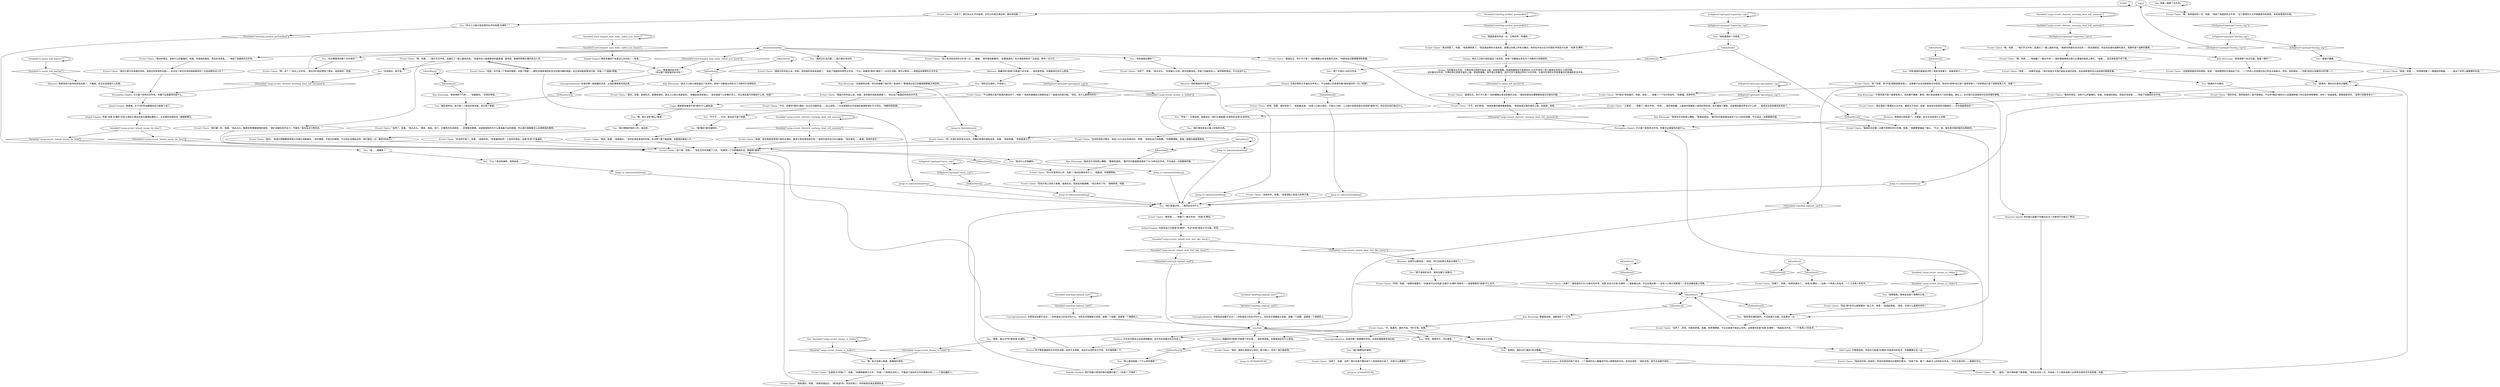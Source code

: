 # CONTAINERYARD / EVRART ME
# "You seem to know thing about me... Can I ask you about something?"
# ==================================================
digraph G {
	  0 [label="START"];
	  1 [label="input"];
	  2 [label="IsHighestCopotype(\"superstar_cop\")"];
	  3 [label="IsHighestCopotype(\"superstar_cop\")", shape=diamond];
	  4 [label="!(IsHighestCopotype(\"superstar_cop\"))", shape=diamond];
	  5 [label="Rhetoric: 我想他已经知道了。不要紧，反正也没造成什么伤害。"];
	  6 [label="Half Light: 不要相信他。你现在只知道*杜博阿*可能是你的名字。你需要确认这一点。"];
	  7 [label="Evrart Claire: “太棒了！我知道你们RCM喜欢叫外号。哈里‘龙舌兰日落’杜博阿——我能看出来。不过在我这里——还有人口统计局那里——你永远都会是小哈里。”"];
	  8 [label="Kim Kitsuragi: “我觉得那个有点可疑。能看一眼吗？”"];
	  9 [label="You: “我打算改变自己身上的很多东西。”"];
	  10 [label="Evrart Claire: “当然了，哈里。”他点点头。“罪恶，鲜血，死亡，灾难性的生命损失……所有那些事情。这就是我和你为什么要准备万全的原因，所以我们来聊聊怎么互相帮助的事吧。”"];
	  11 [label="Evrart Claire: “我知道的，哈里。”他笑的很灿烂。“我*知道*你。而且你放心，你的秘密在我这里很安全。”"];
	  12 [label="Variable[\"whirling.necktie_personified\"]"];
	  13 [label="Variable[\"whirling.necktie_personified\"]", shape=diamond];
	  14 [label="!(Variable[\"whirling.necktie_personified\"])", shape=diamond];
	  15 [label="Evrart Claire: “是的，我刚才就是这么说的。努力跟上，好吗？我们继续吧。”"];
	  16 [label="You: “是真的。我的记忆是有点模糊。”"];
	  17 [label="Jump to: [aboutmehubbing]"];
	  18 [label="Evrart Claire: “哦，哈里……”他偷瞄了一眼文件夹——就好像很难把注意力从里面的秘密上移开。“哇哦……这还真是很不得了呢。”"];
	  19 [label="You: “我*确实*喜欢迪斯科。”"];
	  20 [label="Evrart Claire: “胡说，哈里。”他摇摇头。“当你走进这里来的时候，你点燃了整个集装箱。你是我的黄金小子。”"];
	  21 [label="Evrart Claire: “哈里，有时候我觉得我们真的太相似，甚至让我觉得有些可怕！”他用手抱住自己的大脑袋。“我也喜欢……普通，寻常的音乐！”"];
	  22 [label="Rhetoric: 我猜消息已经传到他耳朵里了。不要紧，反正也没造成什么伤害。"];
	  23 [label="Evrart Claire: “曷城先生，你介不介意？”他的眼睛从来没有离开过你。“哈里有些问题需要得到答案。”"];
	  24 [label="You: “那上面说我是一个什么样的警察？”"];
	  25 [label="Evrart Claire: “你*肯定*有些疑问，哈里。来吧……”他做了一个勾引的动作。“别害羞。说来听听。”"];
	  26 [label="You: “家庭不重要。”"];
	  27 [label="Evrart Claire: “哦，哈里……”他打开文件夹，迅速扫了一眼上面的内容。“你是所有人能想象到的最普通、最传统、最喜欢照章办事的执法人员。”"];
	  28 [label="You: “我就是喜欢你这一点，艾弗拉特。你懂我。”"];
	  29 [label="Horrific Necktie: 我们的魅力把他的裤子都要吓掉了，*兄弟*！干得好！"];
	  30 [label="IsHighestCopotype(\"apocalypse_cop\")"];
	  31 [label="IsHighestCopotype(\"apocalypse_cop\")", shape=diamond];
	  32 [label="!(IsHighestCopotype(\"apocalypse_cop\"))", shape=diamond];
	  33 [label="You: “是真的。我的记忆*确实*有点模糊。”"];
	  34 [label="Evrart Claire: “而且*我*也可以接受跟你一起工作，哈里！”他竖起食指。“现在，还有什么能帮你的吗？”"];
	  35 [label="Evrart Claire: “啊……是的。”他冷漠地看了看周围。“我肯定总有一天，你会给一个小男孩或者小女孩带去很多欢乐和骄傲，哈里。”"];
	  36 [label="Jump to: [aboutmehubbing]"];
	  37 [label="IsKimHere()"];
	  38 [label="IsKimHere()", shape=diamond];
	  39 [label="!(IsKimHere())", shape=diamond];
	  40 [label="Variable[\"cargo.evrart_rhetoric_warning_dont_tell_amnesia\"]"];
	  41 [label="Variable[\"cargo.evrart_rhetoric_warning_dont_tell_amnesia\"]", shape=diamond];
	  42 [label="!(Variable[\"cargo.evrart_rhetoric_warning_dont_tell_amnesia\"])", shape=diamond];
	  43 [label="Evrart Claire: “这就是我喜欢你的原因，哈里！”他用肥胖的手指指向了你。“一个好男人应该明白自己的优点和缺点，而你，我的朋友……你是*有史以来最伟大的*那一个。”"];
	  44 [label="Evrart Claire: “恐怕只有工会的人能看，曷城先生。我肯定你能理解。”他又转向了你。“请继续吧，哈里。”"];
	  45 [label="Jump to: [aboutmehubbing]"];
	  46 [label="You: “不不不……不对。我肯定不是个明星。”"];
	  47 [label="Conceptualization: 言语仿佛一条甜蜜的河流，从他的嘴唇里流淌出来。"];
	  48 [label="Evrart Claire: “我的天啦，居然是真的！我不想相信，不过你*确实*是科幻小说里那种患了失忆症的神奇警察，对吗？”他耸耸肩，表情很是惊讶。“这种几率能有多少？”"];
	  49 [label="Evrart Claire: “别傻了，哈里。”他笑的更欢了。“哈里·杜博阿——这是一个真男人的名字。一个工会男人的名字。”"];
	  50 [label="Kim Kitsuragi: “不管你是不是个居家型男人，现在都不重要，警官。我们来这里是为了别的理由。事实上，也许我们应该继续讨论凶杀案的事情。”"];
	  51 [label="You: “我想我是。我肯定会是个很棒的父亲。”"];
	  52 [label="Drama: 当你看向文件夹，艾弗拉特立即把手盖在上面，轻轻抚摸着。他是想掩饰这不是真的RCM文件夹吗？那上面肯定没有RCM的印章。\n当你看向文件夹，艾弗拉特立即把手盖在上面，轻轻抚摸着。他不想让你看见，因为它并不是真正的RCM文件夹。只是你在他的文件柜里看见的普通棕色文件夹。"];
	  53 [label="Evrart Claire: “不过我刚才是不是真的唬住你了，哈里？”他笑的就像自己刚刚完成了一起成功的恶作剧。“现在，有什么能帮你的吗？”"];
	  54 [label="You: “他知道我的一切信息。”"];
	  55 [label="Evrart Claire: “哈里，你不是一个简单的警察，你是个明星！一颗在灰暗单调的执法天空里闪耀的明星，远比其他星星更加闪亮。你是一个*超级*明星。”"];
	  56 [label="You: “喂，我才没有*那么*普通！”"];
	  57 [label="Inland Empire: 很遗憾。关于*你*的谜题暂时还只能是个谜了。"];
	  58 [label="Jump to: [IsKimHere()]"];
	  59 [label="Variable[\"tc.name_full_harrier\"]"];
	  60 [label="Variable[\"tc.name_full_harrier\"]", shape=diamond];
	  61 [label="!(Variable[\"tc.name_full_harrier\"])", shape=diamond];
	  62 [label="You: “那个不是RCM的文件夹。”"];
	  63 [label="Kim Kitsuragi: “我肯定并没有那么糟糕，”警督低语到。“最坏的可能就是他拿到了RCM的旧档案，不过连这一点我都很怀疑。”"];
	  64 [label="You: “确实很夸张。我不是一个疯狂的预言家。我只是个警察。”"];
	  65 [label="Rhetoric: 隐藏你的*困惑*可能是个好主意……我的意思是，先看看他在玩什么把戏。"];
	  66 [label="You: “我觉得杜博阿是的，不过哈里不太像。应该更长一点。”"];
	  67 [label="Jump to: [aboutmehubbing]"];
	  68 [label="Drama: 艾弗拉特的大手盖在文件夹上，不过他脸上的表情写着*我知道你的一切，哈里*。"];
	  69 [label="Evrart Claire: “好吧，哈里，被你抓到了，”他笑着说道。“这是人口统计局的，不是RCM的。人口统计局那些家伙当然是*腐败*的。你应该对他们做点什么。”"];
	  70 [label="Drama: 他从人口统计局知道这个名字的，其他一切都是从您在马丁内斯的行动得知的。"];
	  71 [label="Inland Empire: 写着“哈里·杜博阿”的巨大霓虹灯悬挂在库瓦桑德起重机上，从这里到加姆洛克一路都能看见。"];
	  72 [label="You: “所以人口统计局说我的名字叫哈里·杜博阿？”"];
	  73 [label="Variable[\"yard.hanged_man_body_called_you_harry\"]"];
	  74 [label="Variable[\"yard.hanged_man_body_called_you_harry\"]", shape=diamond];
	  75 [label="!(Variable[\"yard.hanged_man_body_called_you_harry\"])", shape=diamond];
	  76 [label="You: “你知道我的家庭状况吗？我有没有妻子，或者是孩子……？”"];
	  77 [label="Kim Kitsuragi: “你是想告诉我，你已经掌握了我们的一些资料？”警督透过自己的眼镜观察着艾弗拉特。"];
	  78 [label="Conceptualization: 言语仿佛一条甜蜜的河流，从他的嘴唇里流淌出来。"];
	  79 [label="You: “那不是我的名字，我叫拉斐尔·库斯托。”"];
	  80 [label="IsKimHere()"];
	  81 [label="IsKimHere()", shape=diamond];
	  82 [label="!(IsKimHere())", shape=diamond];
	  83 [label="Evrart Claire: “这个嘛，哈里……”他在文件夹里翻了几页。“如果用一个词来概括的话，那就是*谦卑*。”"];
	  84 [label="Reaction Speed: 他可能只是基于你最近在马丁内斯的行为做出了猜测。"];
	  85 [label="Evrart Claire: “不不。别打断他。”他用责备的眼神看着警督。“我和哈里正聊的很开心呢。你继续，哈里。”"];
	  86 [label="Volition: 问太多问题会让你显得很脆弱。也许你应该集中在文件夹上。"];
	  87 [label="You: “我真的不太喜欢。”"];
	  88 [label="Jump to: [aboutmehubbing]"];
	  89 [label="Evrart Claire: “呃，在我们的所有互动中，你确实表现的很有自信，哈里。”他轻笑着。“你是条真汉子。”"];
	  90 [label="IsKimHere()"];
	  91 [label="IsKimHere()", shape=diamond];
	  92 [label="!(IsKimHere())", shape=diamond];
	  93 [label="You: “我的记忆没问题——我只是在测试你。”"];
	  94 [label="You: 再看一眼那个文件夹。"];
	  95 [label="You: Variable[\"cargo.evrart_drama_rc_folder\"]"];
	  96 [label="Variable[\"cargo.evrart_drama_rc_folder\"]", shape=diamond];
	  97 [label="!(Variable[\"cargo.evrart_drama_rc_folder\"])", shape=diamond];
	  98 [label="Evrart Claire: “不。我真的，真的不是。*你*才是，哈里。”"];
	  99 [label="Evrart Claire: “曷城先生好像一点都不同情你失忆的事，哈里。”他朝警督皱起了眉头。“不过，我，很乐意尽我所能的去帮助你。”"];
	  100 [label="Evrart Claire: “哈里……”他柔声说道。“我只知道关乎我们彼此友谊的信息。而且我希望你可以自由地问我那些事。”"];
	  101 [label="IsKimHere()"];
	  102 [label="IsKimHere()", shape=diamond];
	  103 [label="!(IsKimHere())", shape=diamond];
	  104 [label="You: “我……很谦卑？”"];
	  105 [label="Inland Empire: 在米诺瓦的某个地方，一个美丽的女人看着地平线上那明亮的闪光，自言自语到：“我的天啦，我不应该离开他的……”"];
	  106 [label="Evrart Claire: “我向你保证，没有什么好羞愧的，哈里。你是我的朋友，而且好消息是……”他拍了拍面前的文件夹。"];
	  107 [label="You: “我们聊聊别的事吧。”"];
	  108 [label="Variable[\"cargo.evrart_rhetoric_warning_dont_tell_amnesia\"]"];
	  109 [label="Variable[\"cargo.evrart_rhetoric_warning_dont_tell_amnesia\"]", shape=diamond];
	  110 [label="!(Variable[\"cargo.evrart_rhetoric_warning_dont_tell_amnesia\"])", shape=diamond];
	  111 [label="Jump to: [aboutmehubbing]"];
	  112 [label="IsKimHere()"];
	  113 [label="IsKimHere()", shape=diamond];
	  114 [label="!(IsKimHere())", shape=diamond];
	  115 [label="You: “我没什么好隐藏的。”"];
	  116 [label="You: “什么？我没有谦卑。我很自信。”"];
	  117 [label="Evrart Claire: “是的。”他透过把眼睛放得很大的镜片观察着你。“你好像是。大部分时候是。不过现在没理由这样。我们放松一点。做回*你自己*。”"];
	  118 [label="Evrart Claire: “我们都一样，哈里。”他点点头，眼里有种惺惺相惜的感觉。“我们全都在拼尽全力，不是吗？我也会全力帮你的。”"];
	  119 [label="You: “喂，我才没那么普通，看看我的领带。”"];
	  120 [label="Variable[\"cargo.evrart_drama_rc_folder\"]"];
	  121 [label="Variable[\"cargo.evrart_drama_rc_folder\"]", shape=diamond];
	  122 [label="!(Variable[\"cargo.evrart_drama_rc_folder\"])", shape=diamond];
	  123 [label="IsHighestCopotype(\"sorry_cop\")"];
	  124 [label="IsHighestCopotype(\"sorry_cop\")", shape=diamond];
	  125 [label="!(IsHighestCopotype(\"sorry_cop\"))", shape=diamond];
	  126 [label="Evrart Claire: “街上有消息说你的记忆有一点……模糊。”他怀疑地看着你。“如果是真的，也许我能帮到你？比如说，帮你一点小忙。”"];
	  127 [label="You: “我们直接点吧……我的全名叫什么？”"];
	  128 [label="aboutmehubbing"];
	  129 [label="Rhetoric: 这就可以翻译成：“哈哈，你们这些家伙真是太腐败了。”"];
	  130 [label="Variable[\"whirling.raphael_said\"]"];
	  131 [label="Variable[\"whirling.raphael_said\"]", shape=diamond];
	  132 [label="!(Variable[\"whirling.raphael_said\"])", shape=diamond];
	  133 [label="Variable[\"whirling.raphael_said\"]"];
	  134 [label="Variable[\"whirling.raphael_said\"]", shape=diamond];
	  135 [label="!(Variable[\"whirling.raphael_said\"])", shape=diamond];
	  136 [label="You: “你说得对，我不是。”"];
	  137 [label="You: “我只想做好我的工作，就这样。”"];
	  138 [label="Evrart Claire: “你当然不是了，哈里，”他感叹到。“你是最特别的！工会的好朋友。这是*非常*不普通的。”"];
	  139 [label="Jump to: [aboutmehubbing]"];
	  140 [label="IsKimHere()"];
	  141 [label="IsKimHere()", shape=diamond];
	  142 [label="!(IsKimHere())", shape=diamond];
	  143 [label="Kim Kitsuragi: “我肯定并没有那么糟糕，”警督低语到。“最坏的可能就是他拿到了RCM的旧文件夹，不过连这一点我都很怀疑。”"];
	  144 [label="Evrart Claire: “上面说……”他看了一眼文件夹。“哎呀……真的很有趣。上面说你更像是个疯狂的预言家，而不像是个警察。总是嘀咕着世界末日什么的……我肯定这些故事有些夸张了。”"];
	  145 [label="Evrart Claire: “我当然是了，哈里。”他狡猾地笑了。“而且我会帮你大放异彩。我要让你登上所有大舞台。你的名字会以巨大的霓虹字母显示出来：‘哈里·杜博阿’。”"];
	  146 [label="Evrart Claire: “在你的改变过程中，我会100%站在你身后的，哈里。”他伸出自己的胳膊。“你需要理解，我唯一想做的就是帮助你。”"];
	  147 [label="IsHighestCopotype(\"boring_cop\")"];
	  148 [label="IsHighestCopotype(\"boring_cop\")", shape=diamond];
	  149 [label="!(IsHighestCopotype(\"boring_cop\"))", shape=diamond];
	  150 [label="Evrart Claire: “哦，我知道你的一切，哈里。”他拍了拍面前的文件夹。“这个厚厚的大文件里都是你的信息。非常有意思的东西。”"];
	  151 [label="Evrart Claire: “很高兴听你这么说，哈里。显然我的消息来源错了。”他又拍了拍面前的棕色文件夹。"];
	  152 [label="Rhetoric: 隐藏你的*困惑*可能是个好主意……我的意思是，先看看他在玩什么把戏。"];
	  153 [label="Perception (Sight): 它只是个棕色的文件夹。你看不出里面写的是什么。"];
	  154 [label="Conceptualization: 你感觉这些都不太对——你知道自己的名字叫什么。你的名字很精致又世故。就像一个伯爵。或者是一个美丽的人。"];
	  155 [label="Variable[\"cargo.evrart_inland_dont_feel_like_harry\"]"];
	  156 [label="Variable[\"cargo.evrart_inland_dont_feel_like_harry\"]", shape=diamond];
	  157 [label="!(Variable[\"cargo.evrart_inland_dont_feel_like_harry\"])", shape=diamond];
	  158 [label="reaction"];
	  159 [label="You: “好吧，我喜欢它，可以接受。”"];
	  160 [label="You: “夸张？！艾弗拉特，就是现在！我们正面临着*灾难性的全球*生命损失。”"];
	  161 [label="Evrart Claire: “我这里有个厚厚的大文件夹，都是关于你的，哈里。我肯定你有很多问题想问——也许我能帮到你？”"];
	  162 [label="You: “你从哪里弄到那个文件夹的？”"];
	  163 [label="Evrart Claire: “说来听听，哈里。”他深深陷入到自己的椅子里。"];
	  164 [label="Evrart Claire: “曷城先生，你介不介意？”他的眼睛从来没有离开过你。“我和哈里现在要聊聊他遗忘的身份问题。”"];
	  165 [label="Conceptualization: 你感觉这些都不太对——你知道自己的名字叫什么。你的名字很精致又世故。就像一个伯爵。或者是一个美丽的人。"];
	  166 [label="You: “我叫龙舌兰日落。”"];
	  167 [label="Kim Kitsuragi: 警督捂住脸，清晰地叹了一口气。"];
	  168 [label="Jump to: [EVRARTHUB]"];
	  169 [label="Variable[\"cargo.evrart_inland_neone_du_bois\"]"];
	  170 [label="Variable[\"cargo.evrart_inland_neone_du_bois\"]", shape=diamond];
	  171 [label="!(Variable[\"cargo.evrart_inland_neone_du_bois\"])", shape=diamond];
	  172 [label="Evrart Claire: “啊，这个？”他合上文件夹。“我在你们组织里有个朋友，他给我的，哈里。”"];
	  173 [label="Evrart Claire: “很高兴听你这么说，哈里。显然我的消息来源错了。”他拍了拍面前的棕色文件夹。“不过，如果你*真的*遇到了一点记忆问题，我可以帮你——用我这本厚厚的大文件夹。”"];
	  174 [label="Inland Empire: 你感觉自己可能是*杜博阿*，不过*哈里*感觉又不太像。奇怪。"];
	  175 [label="Evrart Claire: “好吧，哈里。”他朝你摆摆手。“你甚至可以叫哈里·拉斐尔·杜博阿·库斯托——或者随便你*选择*什么名字。”"];
	  176 [label="IsKimHere()"];
	  177 [label="IsKimHere()", shape=diamond];
	  178 [label="!(IsKimHere())", shape=diamond];
	  179 [label="Evrart Claire: “这就有点*时髦*了，哈里。”他摩擦着两只大手。“你是一个鲜艳生动的人，不像这个虚伪的文件夹里暗示的——一个很无趣的人。”"];
	  180 [label="Logic: 那就意味着他不是*真的*什么都知道。"];
	  181 [label="Evrart Claire: “不过，如果你*真的*遇到一点记忆问题的话——这么说吧，一大本厚厚的文件夹确实能帮助填补不少空白。”他朝你眨眨眼。"];
	  182 [label="Perception (Sight): 它只是个棕色的文件夹。你看不出里面写的是什么。"];
	  183 [label="Evrart Claire: “当然了，哈里。”他点点头。“你隶属41分局，家住加姆洛克。你是个加姆洛克人。虽然离家很远，不过也没什么。”"];
	  184 [label="You: “你知道我住哪吗？”"];
	  185 [label="Evrart Claire: “当然了，我们先从礼节开始吧。你可以叫我艾弗拉特，我叫你哈里！”"];
	  186 [label="You: “那是我的名字吗？”\n“所以那个真是我的名字吗？”"];
	  187 [label="Evrart Claire: “我向你保证，没有什么好羞愧的，哈里。你是我的朋友，而且好消息是……”他拍了拍面前的文件夹。"];
	  188 [label="Evrart Claire: “我肯定你有一些担忧，而且你觉得我也许能帮忙解决，”他停下来，看了一眼桌子上的棕色文件夹。“你也许是对的——我确实可以。”"];
	  189 [label="Kim Kitsuragi: “他从人口统计局知道这个名字的，其他一切都是从你在马丁内斯的行动得知的。”"];
	  190 [label="Evrart Claire: “所以你觉得怎么样，哈里？”他向后靠在椅子上。“我推测，你需要帮助。”"];
	  191 [label="Evrart Claire: “哦，哈里……”他打开文件夹，迅速扫了一眼上面的内容。“看来你很喜欢派对狂欢——而且很疯狂。而且你还喜欢迪斯科音乐。我猜你是个迪斯科警察。”"];
	  192 [label="Evrart Claire: “我的大厚文件夹随时待命。我肯定你有很多问题——也许这个厚文件夹和我能帮到你？比如说帮你点小忙？”"];
	  193 [label="Jump to: [aboutmehubbing]"];
	  194 [label="Jump to: [EVRARTHUB]"];
	  195 [label="You: “等等，我以为*你*是哈里·杜博阿。”"];
	  196 [label="Rhetoric: 他好像真的不知道了。"];
	  197 [label="Evrart Claire: “是的，没错，曷城先生，就像我说的，是从人口统计局拿到的。”他看起来有些恼火。“其实我是个公务繁忙的人，所以我还能为你做些什么呢，哈里？”"];
	  198 [label="Kim Kitsuragi: “我觉得那个几率……”他看着你。“非常非常低。”"];
	  199 [label="You: “我的记忆很好。不用担心。”"];
	  200 [label="Inland Empire: 那具吊着的尸体是这么叫你的——哈里。"];
	  201 [label="Evrart Claire: “是哈里……”他瞥了一眼文件夹。“哈里·杜博阿。”"];
	  202 [label="Evrart Claire: “家？哈里，你*不是*那种居家型男人。这里看不出任何家庭有关的信息。除非你*觉得*自己是个居家型男人？你觉得自己是个居家型男人吗，哈里？”"];
	  203 [label="Evrart Claire: “当然了，哈里，当然！我们还是不要纠结个人信息和失忆症了。你有什么需要吗？”"];
	  204 [label="Evrart Claire: “当然了，好吧。你是哈罗德。哈曼。哈罗德蒙斯。不过记录里不是这么写的。记录里写的是‘哈里·杜博阿’。”他拍拍文件夹。“一个*真男人*的名字。”"];
	  205 [label="IsKimHere()"];
	  206 [label="IsKimHere()", shape=diamond];
	  207 [label="!(IsKimHere())", shape=diamond];
	  208 [label="Evrart Claire: “家庭，哈里……”他深情地瞥了一眼面前的相框。“……是这个世界上最重要的东西。”"];
	  209 [label="Drama: 先不要直接跳到文件夹的话题。这样不太明智，会显示出您的坐立不安。先仔细观察一下。"];
	  0 -> 0
	  1 -> 185
	  1 -> 150
	  2 -> 2
	  2 -> 3
	  3 -> 54
	  4 -> 191
	  5 -> 153
	  6 -> 188
	  7 -> 176
	  8 -> 43
	  9 -> 146
	  10 -> 83
	  11 -> 83
	  12 -> 12
	  12 -> 13
	  13 -> 28
	  14 -> 83
	  15 -> 168
	  16 -> 187
	  17 -> 127
	  18 -> 100
	  19 -> 20
	  20 -> 83
	  21 -> 83
	  22 -> 182
	  23 -> 85
	  24 -> 29
	  25 -> 85
	  26 -> 208
	  27 -> 136
	  27 -> 118
	  27 -> 55
	  28 -> 145
	  29 -> 83
	  30 -> 30
	  30 -> 31
	  31 -> 144
	  32 -> 122
	  33 -> 105
	  34 -> 66
	  35 -> 16
	  36 -> 127
	  37 -> 37
	  37 -> 38
	  38 -> 198
	  39 -> 64
	  40 -> 40
	  40 -> 41
	  41 -> 21
	  42 -> 182
	  43 -> 16
	  44 -> 139
	  45 -> 127
	  46 -> 19
	  47 -> 39
	  48 -> 36
	  49 -> 176
	  50 -> 84
	  51 -> 34
	  52 -> 61
	  53 -> 180
	  54 -> 140
	  55 -> 27
	  55 -> 45
	  56 -> 137
	  57 -> 71
	  58 -> 89
	  59 -> 59
	  59 -> 60
	  60 -> 22
	  61 -> 164
	  62 -> 68
	  63 -> 99
	  64 -> 10
	  65 -> 92
	  65 -> 15
	  66 -> 204
	  67 -> 127
	  68 -> 114
	  68 -> 53
	  69 -> 111
	  70 -> 52
	  71 -> 169
	  72 -> 14
	  73 -> 73
	  73 -> 74
	  74 -> 200
	  75 -> 186
	  76 -> 202
	  77 -> 58
	  78 -> 107
	  79 -> 175
	  80 -> 80
	  80 -> 81
	  81 -> 7
	  82 -> 139
	  83 -> 115
	  83 -> 103
	  84 -> 35
	  85 -> 110
	  86 -> 209
	  87 -> 48
	  88 -> 127
	  89 -> 83
	  90 -> 90
	  90 -> 91
	  91 -> 76
	  92 -> 24
	  93 -> 173
	  94 -> 94
	  95 -> 96
	  95 -> 95
	  96 -> 119
	  97 -> 119
	  98 -> 65
	  98 -> 166
	  98 -> 78
	  98 -> 86
	  98 -> 159
	  99 -> 66
	  100 -> 87
	  101 -> 101
	  101 -> 102
	  102 -> 143
	  103 -> 190
	  104 -> 116
	  105 -> 35
	  106 -> 192
	  107 -> 203
	  108 -> 108
	  108 -> 109
	  109 -> 4
	  110 -> 153
	  111 -> 127
	  112 -> 112
	  112 -> 113
	  113 -> 189
	  114 -> 69
	  115 -> 17
	  116 -> 88
	  117 -> 83
	  118 -> 83
	  119 -> 179
	  120 -> 120
	  120 -> 121
	  121 -> 51
	  122 -> 67
	  123 -> 123
	  123 -> 124
	  124 -> 82
	  125 -> 147
	  126 -> 152
	  127 -> 201
	  128 -> 162
	  128 -> 106
	  128 -> 75
	  128 -> 23
	  128 -> 184
	  128 -> 93
	  128 -> 126
	  129 -> 79
	  130 -> 130
	  130 -> 131
	  131 -> 154
	  132 -> 158
	  133 -> 133
	  133 -> 134
	  134 -> 165
	  135 -> 158
	  136 -> 42
	  137 -> 117
	  138 -> 83
	  139 -> 127
	  140 -> 141
	  140 -> 142
	  141 -> 62
	  142 -> 99
	  143 -> 190
	  144 -> 160
	  144 -> 63
	  145 -> 70
	  146 -> 83
	  147 -> 148
	  147 -> 149
	  148 -> 26
	  149 -> 1
	  150 -> 125
	  151 -> 181
	  152 -> 32
	  152 -> 199
	  153 -> 89
	  154 -> 158
	  155 -> 156
	  155 -> 157
	  156 -> 132
	  157 -> 129
	  158 -> 65
	  158 -> 195
	  158 -> 166
	  158 -> 78
	  158 -> 86
	  158 -> 159
	  159 -> 33
	  160 -> 9
	  161 -> 5
	  162 -> 172
	  163 -> 127
	  164 -> 85
	  165 -> 158
	  166 -> 6
	  167 -> 98
	  169 -> 170
	  169 -> 171
	  170 -> 104
	  171 -> 83
	  172 -> 128
	  173 -> 77
	  174 -> 155
	  175 -> 176
	  176 -> 177
	  176 -> 178
	  177 -> 167
	  178 -> 66
	  179 -> 11
	  180 -> 56
	  181 -> 46
	  182 -> 57
	  183 -> 196
	  184 -> 183
	  185 -> 72
	  186 -> 47
	  187 -> 161
	  188 -> 153
	  189 -> 197
	  190 -> 44
	  191 -> 8
	  191 -> 18
	  192 -> 182
	  193 -> 127
	  195 -> 97
	  196 -> 193
	  197 -> 180
	  198 -> 64
	  199 -> 151
	  200 -> 186
	  201 -> 174
	  202 -> 25
	  202 -> 50
	  202 -> 135
	  203 -> 194
	  204 -> 176
	  205 -> 206
	  205 -> 207
	  206 -> 49
	  208 -> 16
	  209 -> 127
}

